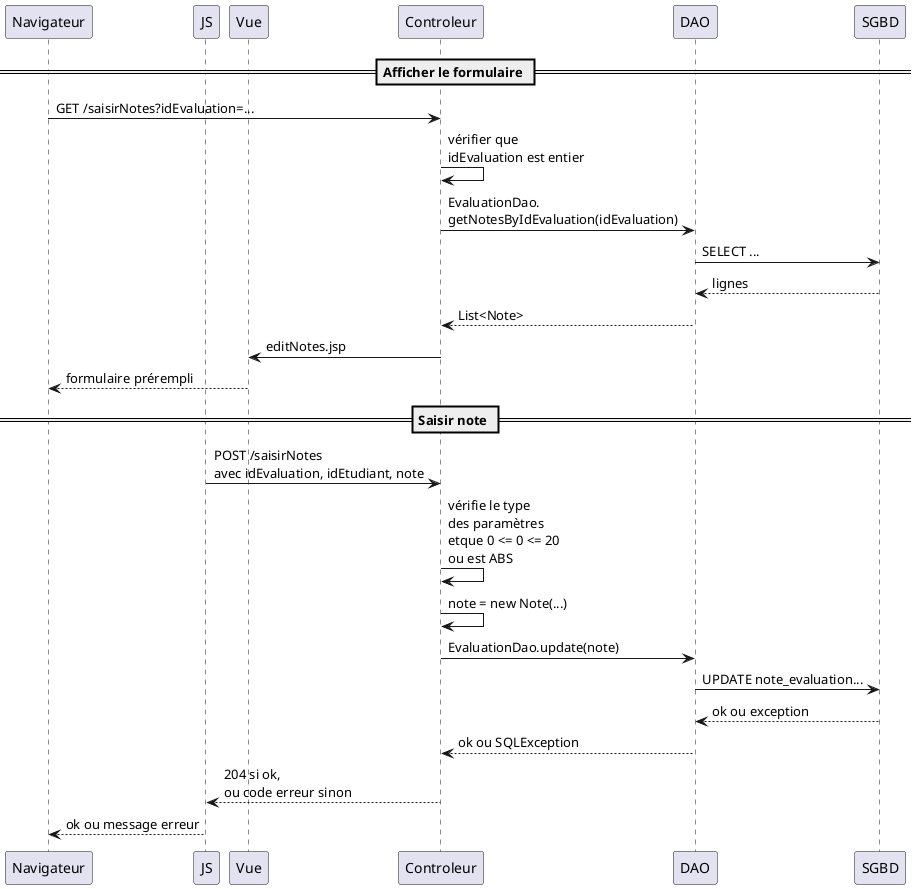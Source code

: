 @startuml
participant Navigateur
participant JS
participant Vue

== Afficher le formulaire ==
Navigateur -> Controleur: GET /saisirNotes?idEvaluation=...
Controleur -> Controleur: vérifier que\nidEvaluation est entier
Controleur -> DAO: EvaluationDao.\ngetNotesByIdEvaluation(idEvaluation)
DAO -> SGBD: SELECT ...
SGBD --> DAO: lignes
DAO --> Controleur: List<Note>
Controleur -> Vue: editNotes.jsp
Vue --> Navigateur: formulaire prérempli

== Saisir note ==
JS -> Controleur: POST /saisirNotes\navec idEvaluation, idEtudiant, note
Controleur -> Controleur: vérifie le type\ndes paramètres\netque 0 <= 0 <= 20\nou est ABS
Controleur -> Controleur: note = new Note(...)
Controleur -> DAO: EvaluationDao.update(note)
DAO -> SGBD: UPDATE note_evaluation...
SGBD --> DAO: ok ou exception
DAO --> Controleur: ok ou SQLException
Controleur --> JS: 204 si ok,\nou code erreur sinon
JS --> Navigateur: ok ou message erreur
@enduml

